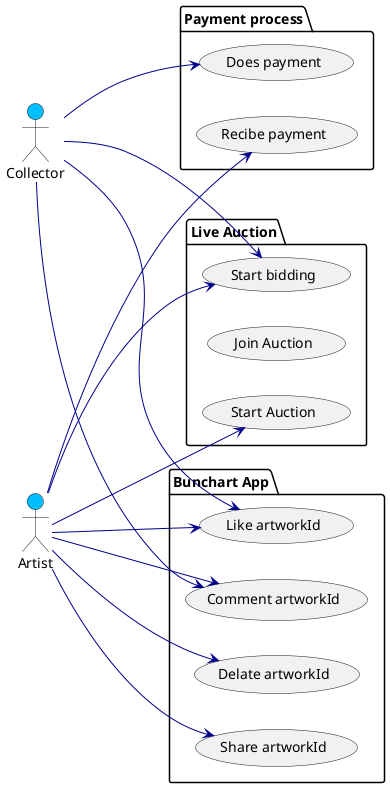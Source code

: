 @startuml Bunchart user Diagram

' This sentence change the possition
left to right direction

skinparam sequence  {
ActorBackgroundColor DeepSkyBlue
ArrowColor Darkblue
}


'skinparam Shadowing false
'skinparam Monochrome true
'skinparam PackageStyle rectangle

actor "Artist" as artist
actor "Collector" as collector

package "Bunchart App" {
    usecase "Share artworkId" as UC1
    usecase "Like artworkId" as UC2
    usecase "Delate artworkId" as UC3
    usecase "Comment artworkId" as UC4
}

package "Live Auction" {
    usecase "Start Auction" as UC5
    usecase "Join Auction" as UC6
    usecase "Start bidding" as UC7
}

package "Payment process" {
    usecase "Does payment" as UC8
    usecase "Recibe payment" as UC9
}

artist ---> UC1
artist ---> UC2
artist ---> UC3
artist ---> UC4
artist ---> UC5
artist ---> UC7
artist ---> UC9
collector ---> UC4
collector ---> UC2
collector ---> UC7
collector ---> UC8


@enduml